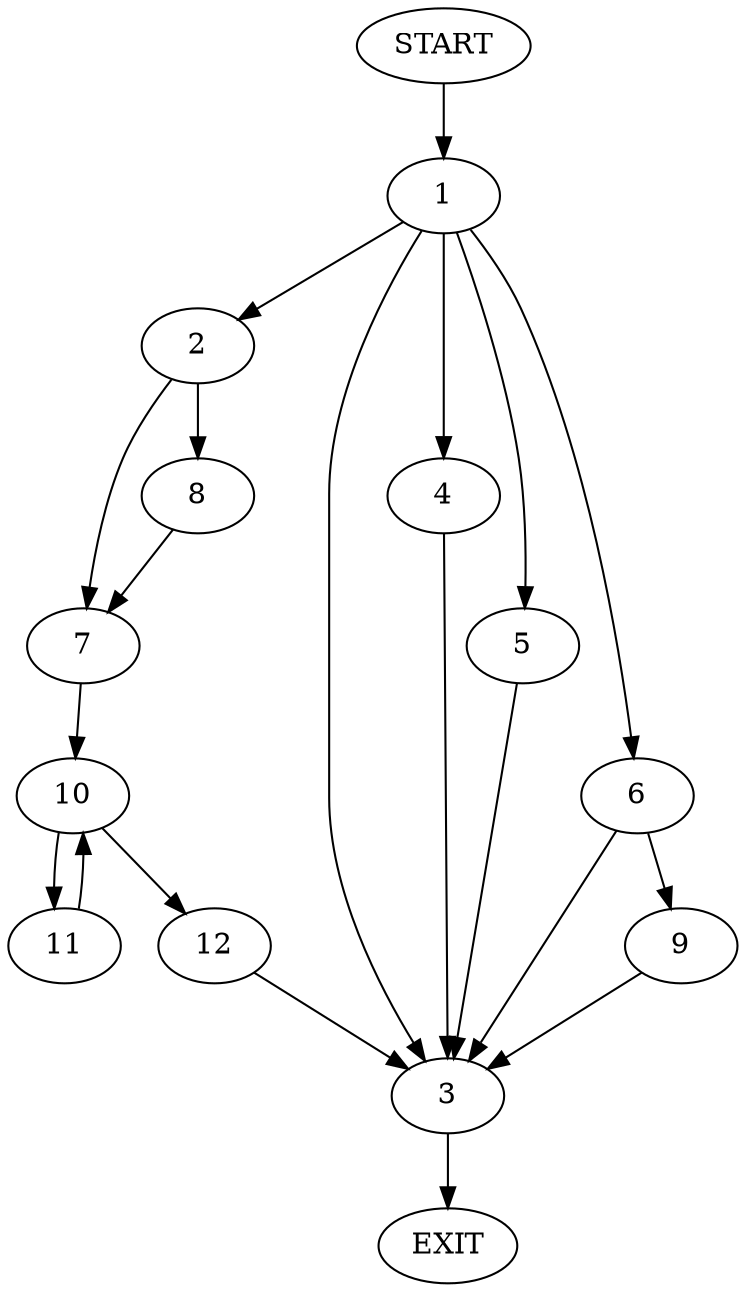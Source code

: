 digraph {
0 [label="START"]
13 [label="EXIT"]
0 -> 1
1 -> 2
1 -> 3
1 -> 4
1 -> 5
1 -> 6
2 -> 7
2 -> 8
4 -> 3
3 -> 13
5 -> 3
6 -> 3
6 -> 9
7 -> 10
8 -> 7
10 -> 11
10 -> 12
11 -> 10
12 -> 3
9 -> 3
}
